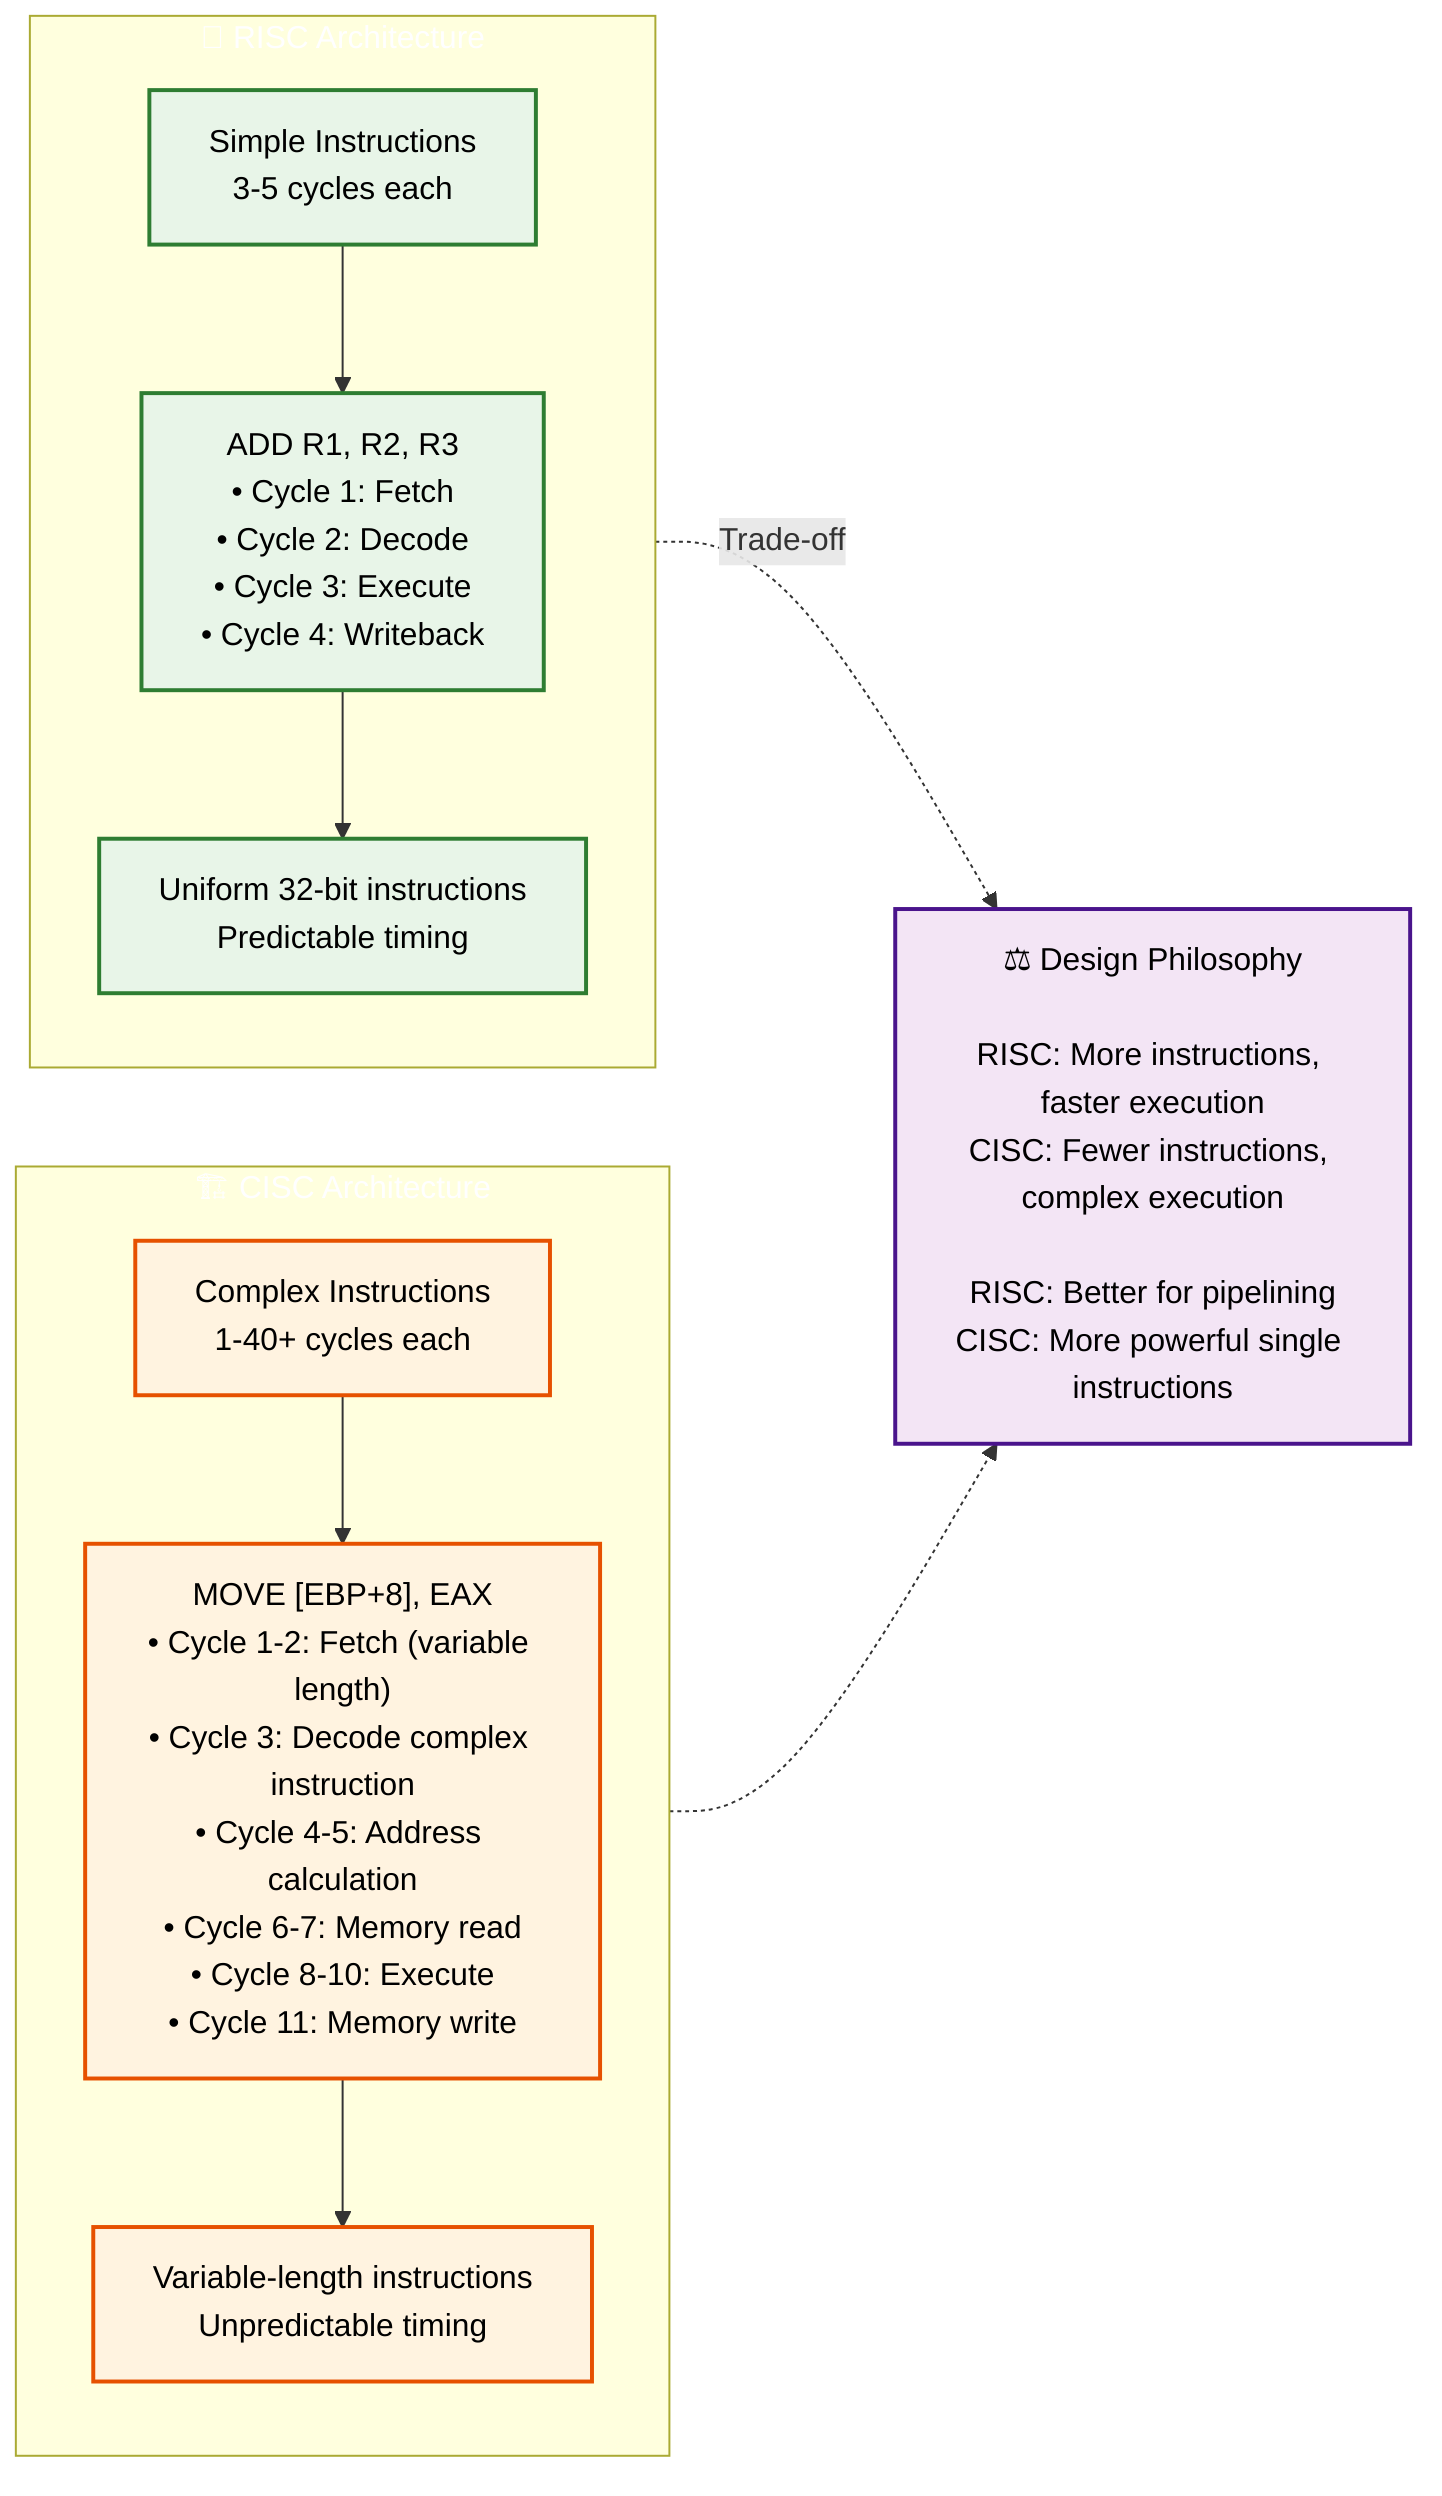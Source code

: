 flowchart LR
    subgraph RISC["🏃 RISC Architecture"]
        direction TB
        R1["Simple Instructions<br/>3-5 cycles each"]
        R2["ADD R1, R2, R3<br/>• Cycle 1: Fetch<br/>• Cycle 2: Decode<br/>• Cycle 3: Execute<br/>• Cycle 4: Writeback"]
        R3["Uniform 32-bit instructions<br/>Predictable timing"]
        R1 --> R2 --> R3
    end
    
    subgraph CISC["🏗️ CISC Architecture"]
        direction TB
        C1["Complex Instructions<br/>1-40+ cycles each"]
        C2["MOVE [EBP+8], EAX<br/>• Cycle 1-2: Fetch (variable length)<br/>• Cycle 3: Decode complex instruction<br/>• Cycle 4-5: Address calculation<br/>• Cycle 6-7: Memory read<br/>• Cycle 8-10: Execute<br/>• Cycle 11: Memory write"]
        C3["Variable-length instructions<br/>Unpredictable timing"]
        C1 --> C2 --> C3
    end
    
    RISC -.->|Trade-off| Comparison["⚖️ Design Philosophy<br/><br/>RISC: More instructions, faster execution<br/>CISC: Fewer instructions, complex execution<br/><br/>RISC: Better for pipelining<br/>CISC: More powerful single instructions"]
    CISC -.-> Comparison
    
    %% Styling
    classDef riscStyle fill:#e8f5e8,stroke:#2e7d32,stroke-width:2px,color:#000000
    classDef ciscStyle fill:#fff3e0,stroke:#e65100,stroke-width:2px,color:#000000
    classDef compStyle fill:#f3e5f5,stroke:#4a148c,stroke-width:2px,color:#000000
    classDef defaultStyle color:#000000
    classDef lightText color:#ffffff 
    
    class R1,R2,R3 riscStyle
    class C1,C2,C3 ciscStyle
    class Comparison compStyle
    class RISC,CISC lightText